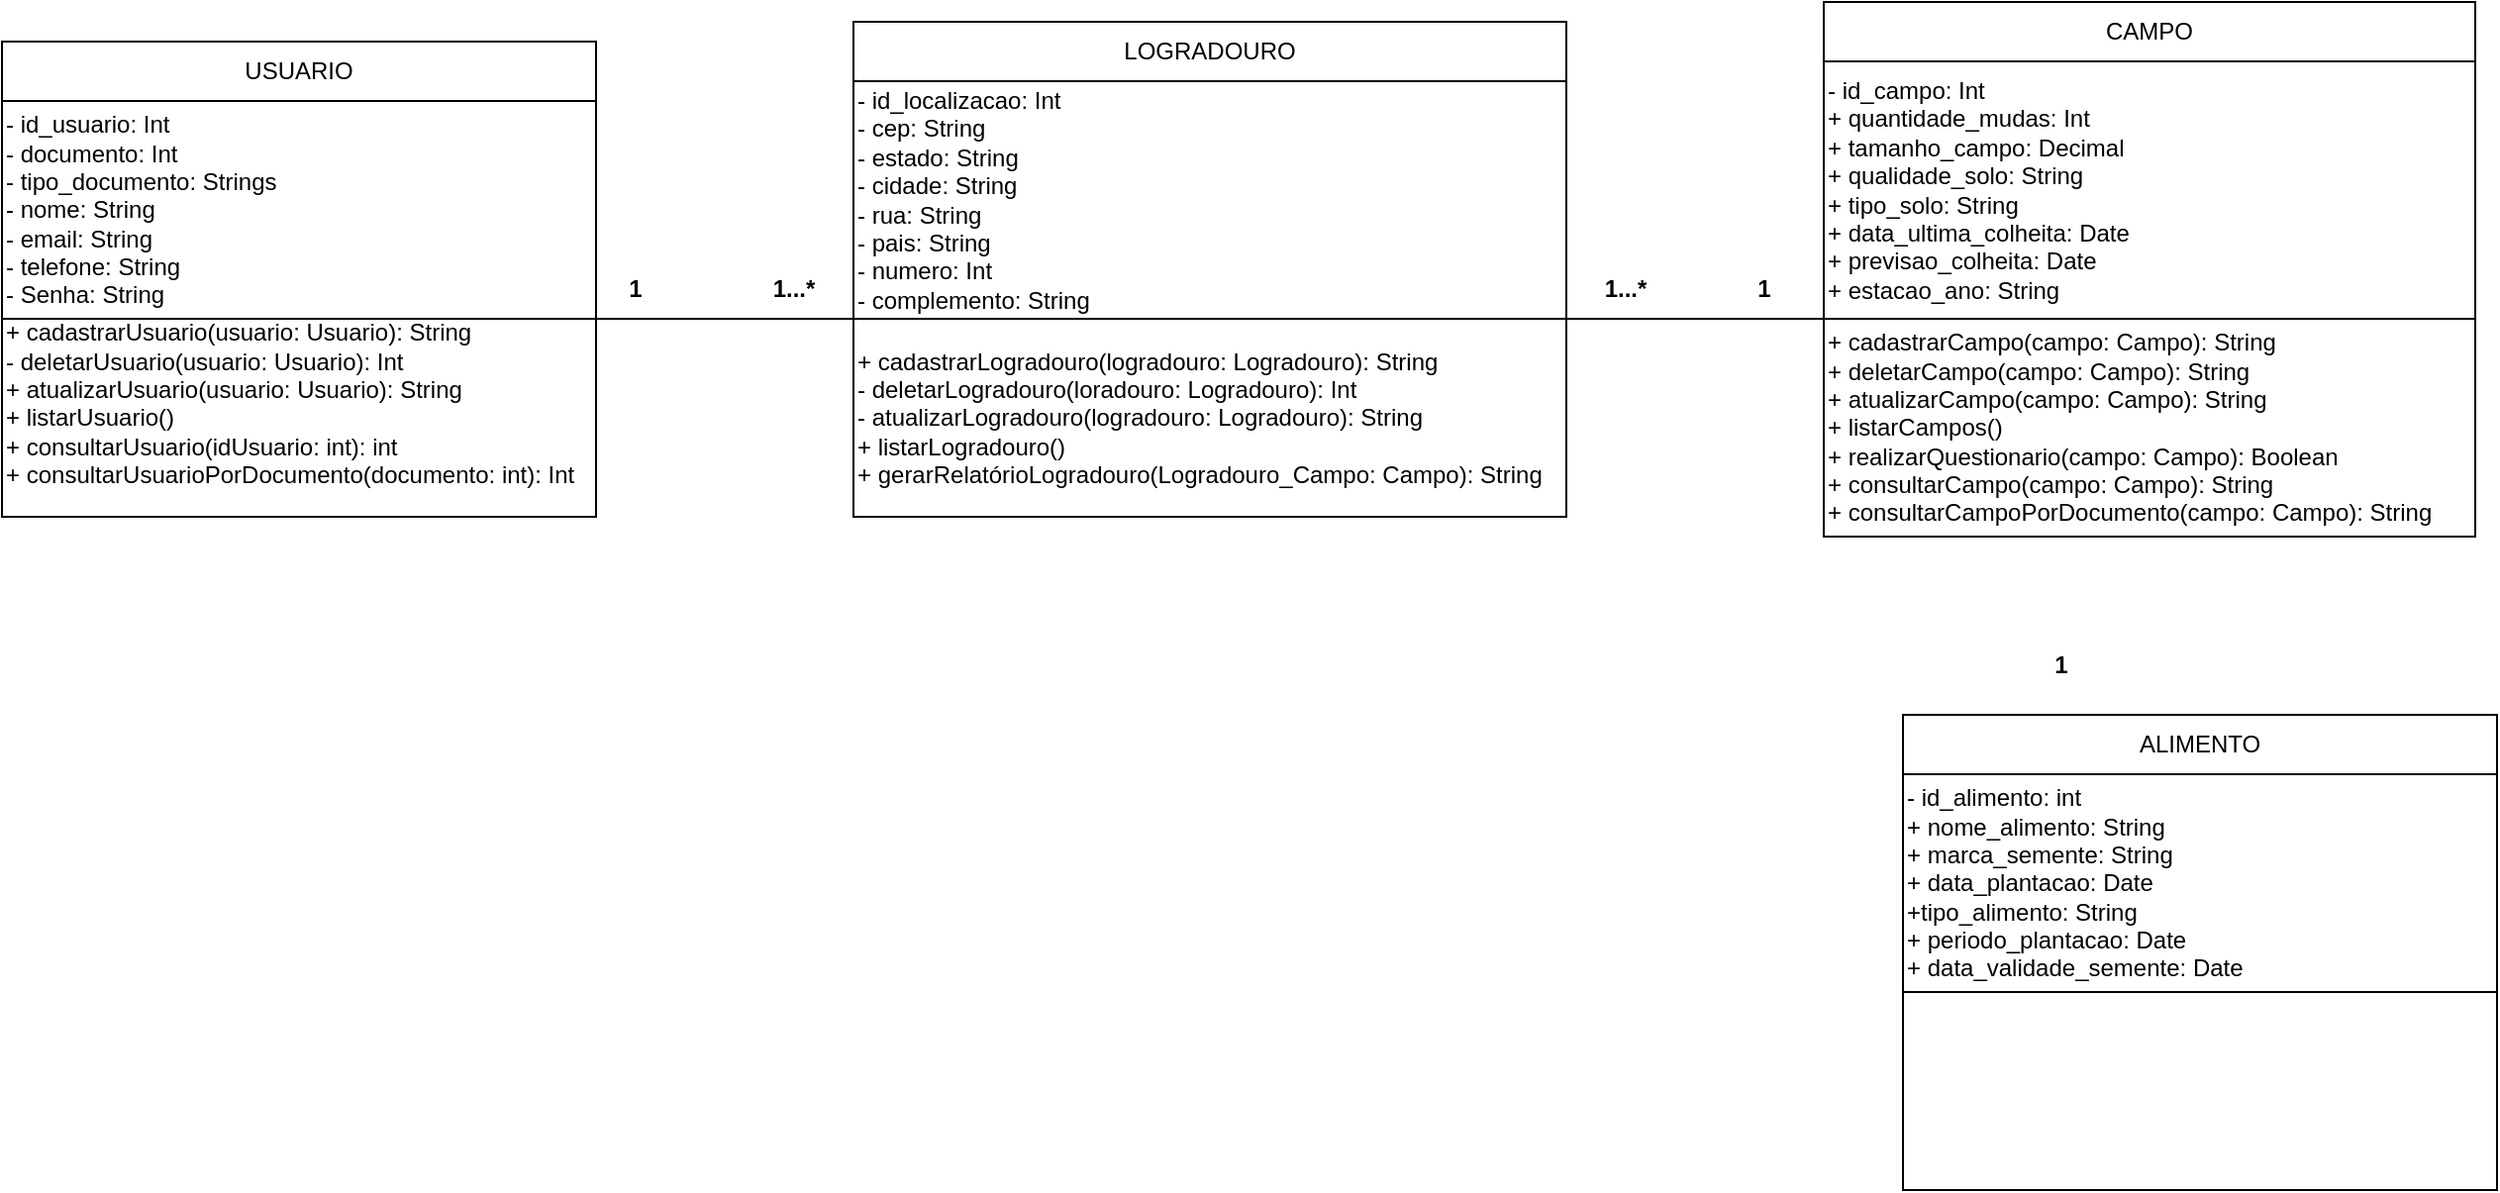 <mxfile version="24.8.2">
  <diagram name="Página-1" id="ytihJ-0XNnwM5QsC00rT">
    <mxGraphModel dx="956" dy="413" grid="1" gridSize="10" guides="1" tooltips="1" connect="1" arrows="1" fold="1" page="1" pageScale="1" pageWidth="827" pageHeight="1169" math="0" shadow="0">
      <root>
        <mxCell id="0" />
        <mxCell id="1" parent="0" />
        <mxCell id="_89sPNCxz9gJoZE8T32z-1" value="USUARIO" style="rounded=0;whiteSpace=wrap;html=1;" vertex="1" parent="1">
          <mxGeometry x="30" y="160" width="300" height="30" as="geometry" />
        </mxCell>
        <mxCell id="_89sPNCxz9gJoZE8T32z-2" value="- id_usuario: Int&lt;div&gt;- documento: Int&lt;/div&gt;&lt;div&gt;- tipo_documento: Strings&lt;/div&gt;&lt;div&gt;- nome: String&lt;/div&gt;&lt;div&gt;- email: String&lt;/div&gt;&lt;div&gt;- telefone: String&lt;/div&gt;&lt;div&gt;- Senha: String&lt;/div&gt;" style="rounded=0;whiteSpace=wrap;html=1;align=left;" vertex="1" parent="1">
          <mxGeometry x="30" y="190" width="300" height="110" as="geometry" />
        </mxCell>
        <mxCell id="_89sPNCxz9gJoZE8T32z-3" value="+ cadastrarUsuario(usuario: Usuario): String&lt;div&gt;- deletarUsuario&lt;span style=&quot;background-color: initial;&quot;&gt;(usuario: Usuario): Int&lt;/span&gt;&lt;/div&gt;&lt;div&gt;&lt;span style=&quot;background-color: initial;&quot;&gt;+ atualizarUsuario&lt;/span&gt;&lt;span style=&quot;background-color: initial;&quot;&gt;(usuario: Usuario): String&lt;/span&gt;&lt;/div&gt;&lt;div&gt;&lt;span style=&quot;background-color: initial;&quot;&gt;+ listarUsuario()&lt;/span&gt;&lt;/div&gt;&lt;div&gt;&lt;span style=&quot;background-color: initial;&quot;&gt;+ consultarUsuario(idUsuario: int): int&lt;/span&gt;&lt;/div&gt;&lt;div&gt;&lt;span style=&quot;background-color: initial;&quot;&gt;+ consultarUsuarioPorDocumento(documento: int): Int&lt;/span&gt;&lt;/div&gt;&lt;div&gt;&lt;span style=&quot;background-color: initial;&quot;&gt;&lt;br&gt;&lt;/span&gt;&lt;/div&gt;" style="rounded=0;whiteSpace=wrap;html=1;align=left;" vertex="1" parent="1">
          <mxGeometry x="30" y="300" width="300" height="100" as="geometry" />
        </mxCell>
        <mxCell id="_89sPNCxz9gJoZE8T32z-4" value="LOGRADOURO" style="rounded=0;whiteSpace=wrap;html=1;" vertex="1" parent="1">
          <mxGeometry x="460" y="150" width="360" height="30" as="geometry" />
        </mxCell>
        <mxCell id="_89sPNCxz9gJoZE8T32z-5" value="- id_localizacao: Int&lt;div&gt;- cep: String&lt;/div&gt;&lt;div&gt;- estado: String&lt;/div&gt;&lt;div&gt;- cidade: String&lt;/div&gt;&lt;div&gt;- rua: String&lt;/div&gt;&lt;div&gt;- pais: String&lt;/div&gt;&lt;div&gt;- numero: Int&lt;/div&gt;&lt;div&gt;- complemento: String&lt;/div&gt;" style="rounded=0;whiteSpace=wrap;html=1;align=left;" vertex="1" parent="1">
          <mxGeometry x="460" y="180" width="360" height="120" as="geometry" />
        </mxCell>
        <mxCell id="_89sPNCxz9gJoZE8T32z-6" value="&lt;div&gt;&lt;span style=&quot;background-color: initial;&quot;&gt;+ cadastrarLogradouro(logradouro: Logradouro): String&lt;/span&gt;&lt;/div&gt;&lt;div&gt;&lt;span style=&quot;background-color: initial;&quot;&gt;- deletarLogradouro(loradouro: Logradouro): Int&lt;/span&gt;&lt;/div&gt;&lt;div&gt;- atualizarLogradouro(logradouro: Logradouro): String&lt;/div&gt;&lt;div&gt;+ listarLogradouro()&lt;/div&gt;&lt;div&gt;+ gerarRelatórioLogradouro(Logradouro_Campo: Campo): String&lt;/div&gt;" style="rounded=0;whiteSpace=wrap;html=1;align=left;" vertex="1" parent="1">
          <mxGeometry x="460" y="300" width="360" height="100" as="geometry" />
        </mxCell>
        <mxCell id="_89sPNCxz9gJoZE8T32z-8" value="&lt;b&gt;1&lt;/b&gt;" style="text;html=1;align=center;verticalAlign=middle;whiteSpace=wrap;rounded=0;" vertex="1" parent="1">
          <mxGeometry x="320" y="270" width="60" height="30" as="geometry" />
        </mxCell>
        <mxCell id="_89sPNCxz9gJoZE8T32z-9" value="&lt;b&gt;1...*&lt;/b&gt;" style="text;html=1;align=center;verticalAlign=middle;whiteSpace=wrap;rounded=0;" vertex="1" parent="1">
          <mxGeometry x="400" y="270" width="60" height="30" as="geometry" />
        </mxCell>
        <mxCell id="_89sPNCxz9gJoZE8T32z-10" value="CAMPO" style="rounded=0;whiteSpace=wrap;html=1;" vertex="1" parent="1">
          <mxGeometry x="950" y="140" width="329" height="30" as="geometry" />
        </mxCell>
        <mxCell id="_89sPNCxz9gJoZE8T32z-11" value="- id_campo: Int&lt;div&gt;+ quantidade_mudas: Int&lt;/div&gt;&lt;div&gt;&lt;span style=&quot;background-color: initial;&quot;&gt;+ tamanho_campo: Decimal&lt;/span&gt;&lt;/div&gt;&lt;div&gt;+ qualidade_solo: String&lt;/div&gt;&lt;div&gt;+ tipo_solo: String&lt;/div&gt;&lt;div&gt;+ data_ultima_colheita: Date&lt;/div&gt;&lt;div&gt;+ previsao_colheita: Date&lt;/div&gt;&lt;div&gt;+ estacao_ano: String&lt;/div&gt;" style="rounded=0;whiteSpace=wrap;html=1;align=left;" vertex="1" parent="1">
          <mxGeometry x="950" y="170" width="329" height="130" as="geometry" />
        </mxCell>
        <mxCell id="_89sPNCxz9gJoZE8T32z-12" value="&lt;div&gt;&lt;span style=&quot;background-color: initial;&quot;&gt;+ cadastrarCampo(campo: Campo): String&lt;/span&gt;&lt;/div&gt;&lt;div&gt;&lt;span style=&quot;background-color: initial;&quot;&gt;+ deletarCampo(campo: Campo): String&lt;/span&gt;&lt;/div&gt;&lt;div&gt;&lt;span style=&quot;background-color: initial;&quot;&gt;+ atualizarCampo(campo: Campo): String&lt;/span&gt;&lt;/div&gt;&lt;div&gt;&lt;span style=&quot;background-color: initial;&quot;&gt;+ listarCampos()&lt;/span&gt;&lt;/div&gt;&lt;div&gt;&lt;span style=&quot;background-color: initial;&quot;&gt;+ realizarQuestionario&lt;/span&gt;&lt;span style=&quot;background-color: initial;&quot;&gt;(campo: Campo): Boolean&lt;/span&gt;&lt;/div&gt;&lt;div&gt;&lt;span style=&quot;background-color: initial;&quot;&gt;+ consultarCampo&lt;/span&gt;&lt;span style=&quot;background-color: initial;&quot;&gt;(campo: Campo): String&lt;/span&gt;&lt;/div&gt;&lt;div&gt;&lt;span style=&quot;background-color: initial;&quot;&gt;+ consultarCampoPorDocumento&lt;/span&gt;&lt;span style=&quot;background-color: initial;&quot;&gt;(campo: Campo): String&lt;/span&gt;&lt;/div&gt;" style="rounded=0;whiteSpace=wrap;html=1;align=left;" vertex="1" parent="1">
          <mxGeometry x="950" y="300" width="329" height="110" as="geometry" />
        </mxCell>
        <mxCell id="_89sPNCxz9gJoZE8T32z-13" value="" style="endArrow=none;html=1;rounded=0;exitX=1;exitY=0;exitDx=0;exitDy=0;entryX=0;entryY=0;entryDx=0;entryDy=0;" edge="1" parent="1" source="_89sPNCxz9gJoZE8T32z-6" target="_89sPNCxz9gJoZE8T32z-12">
          <mxGeometry width="50" height="50" relative="1" as="geometry">
            <mxPoint x="820" y="520" as="sourcePoint" />
            <mxPoint x="870" y="470" as="targetPoint" />
          </mxGeometry>
        </mxCell>
        <mxCell id="_89sPNCxz9gJoZE8T32z-14" value="&lt;b&gt;1...*&lt;/b&gt;" style="text;html=1;align=center;verticalAlign=middle;whiteSpace=wrap;rounded=0;" vertex="1" parent="1">
          <mxGeometry x="820" y="270" width="60" height="30" as="geometry" />
        </mxCell>
        <mxCell id="_89sPNCxz9gJoZE8T32z-15" value="&lt;b&gt;1&lt;/b&gt;" style="text;html=1;align=center;verticalAlign=middle;whiteSpace=wrap;rounded=0;" vertex="1" parent="1">
          <mxGeometry x="890" y="270" width="60" height="30" as="geometry" />
        </mxCell>
        <mxCell id="_89sPNCxz9gJoZE8T32z-17" value="" style="endArrow=none;html=1;rounded=0;exitX=1;exitY=0;exitDx=0;exitDy=0;entryX=0;entryY=0;entryDx=0;entryDy=0;" edge="1" parent="1" source="_89sPNCxz9gJoZE8T32z-3" target="_89sPNCxz9gJoZE8T32z-6">
          <mxGeometry width="50" height="50" relative="1" as="geometry">
            <mxPoint x="520" y="500" as="sourcePoint" />
            <mxPoint x="570" y="450" as="targetPoint" />
          </mxGeometry>
        </mxCell>
        <mxCell id="_89sPNCxz9gJoZE8T32z-18" value="ALIMENTO" style="rounded=0;whiteSpace=wrap;html=1;" vertex="1" parent="1">
          <mxGeometry x="990" y="500" width="300" height="30" as="geometry" />
        </mxCell>
        <mxCell id="_89sPNCxz9gJoZE8T32z-19" value="- id_alimento: int&lt;div&gt;+ nome_alimento: String&lt;/div&gt;&lt;div&gt;+ marca_semente: String&lt;/div&gt;&lt;div&gt;+ data_plantacao: Date&lt;/div&gt;&lt;div&gt;+tipo_alimento: String&lt;/div&gt;&lt;div&gt;+ periodo_plantacao: Date&lt;/div&gt;&lt;div&gt;+ data_validade_semente: Date&lt;/div&gt;" style="rounded=0;whiteSpace=wrap;html=1;align=left;" vertex="1" parent="1">
          <mxGeometry x="990" y="530" width="300" height="110" as="geometry" />
        </mxCell>
        <mxCell id="_89sPNCxz9gJoZE8T32z-20" value="&lt;div&gt;&lt;span style=&quot;background-color: initial;&quot;&gt;&lt;br&gt;&lt;/span&gt;&lt;/div&gt;" style="rounded=0;whiteSpace=wrap;html=1;align=left;" vertex="1" parent="1">
          <mxGeometry x="990" y="640" width="300" height="100" as="geometry" />
        </mxCell>
        <mxCell id="_89sPNCxz9gJoZE8T32z-21" value="&lt;b&gt;1&lt;/b&gt;" style="text;html=1;align=center;verticalAlign=middle;whiteSpace=wrap;rounded=0;" vertex="1" parent="1">
          <mxGeometry x="1040" y="460" width="60" height="30" as="geometry" />
        </mxCell>
      </root>
    </mxGraphModel>
  </diagram>
</mxfile>

